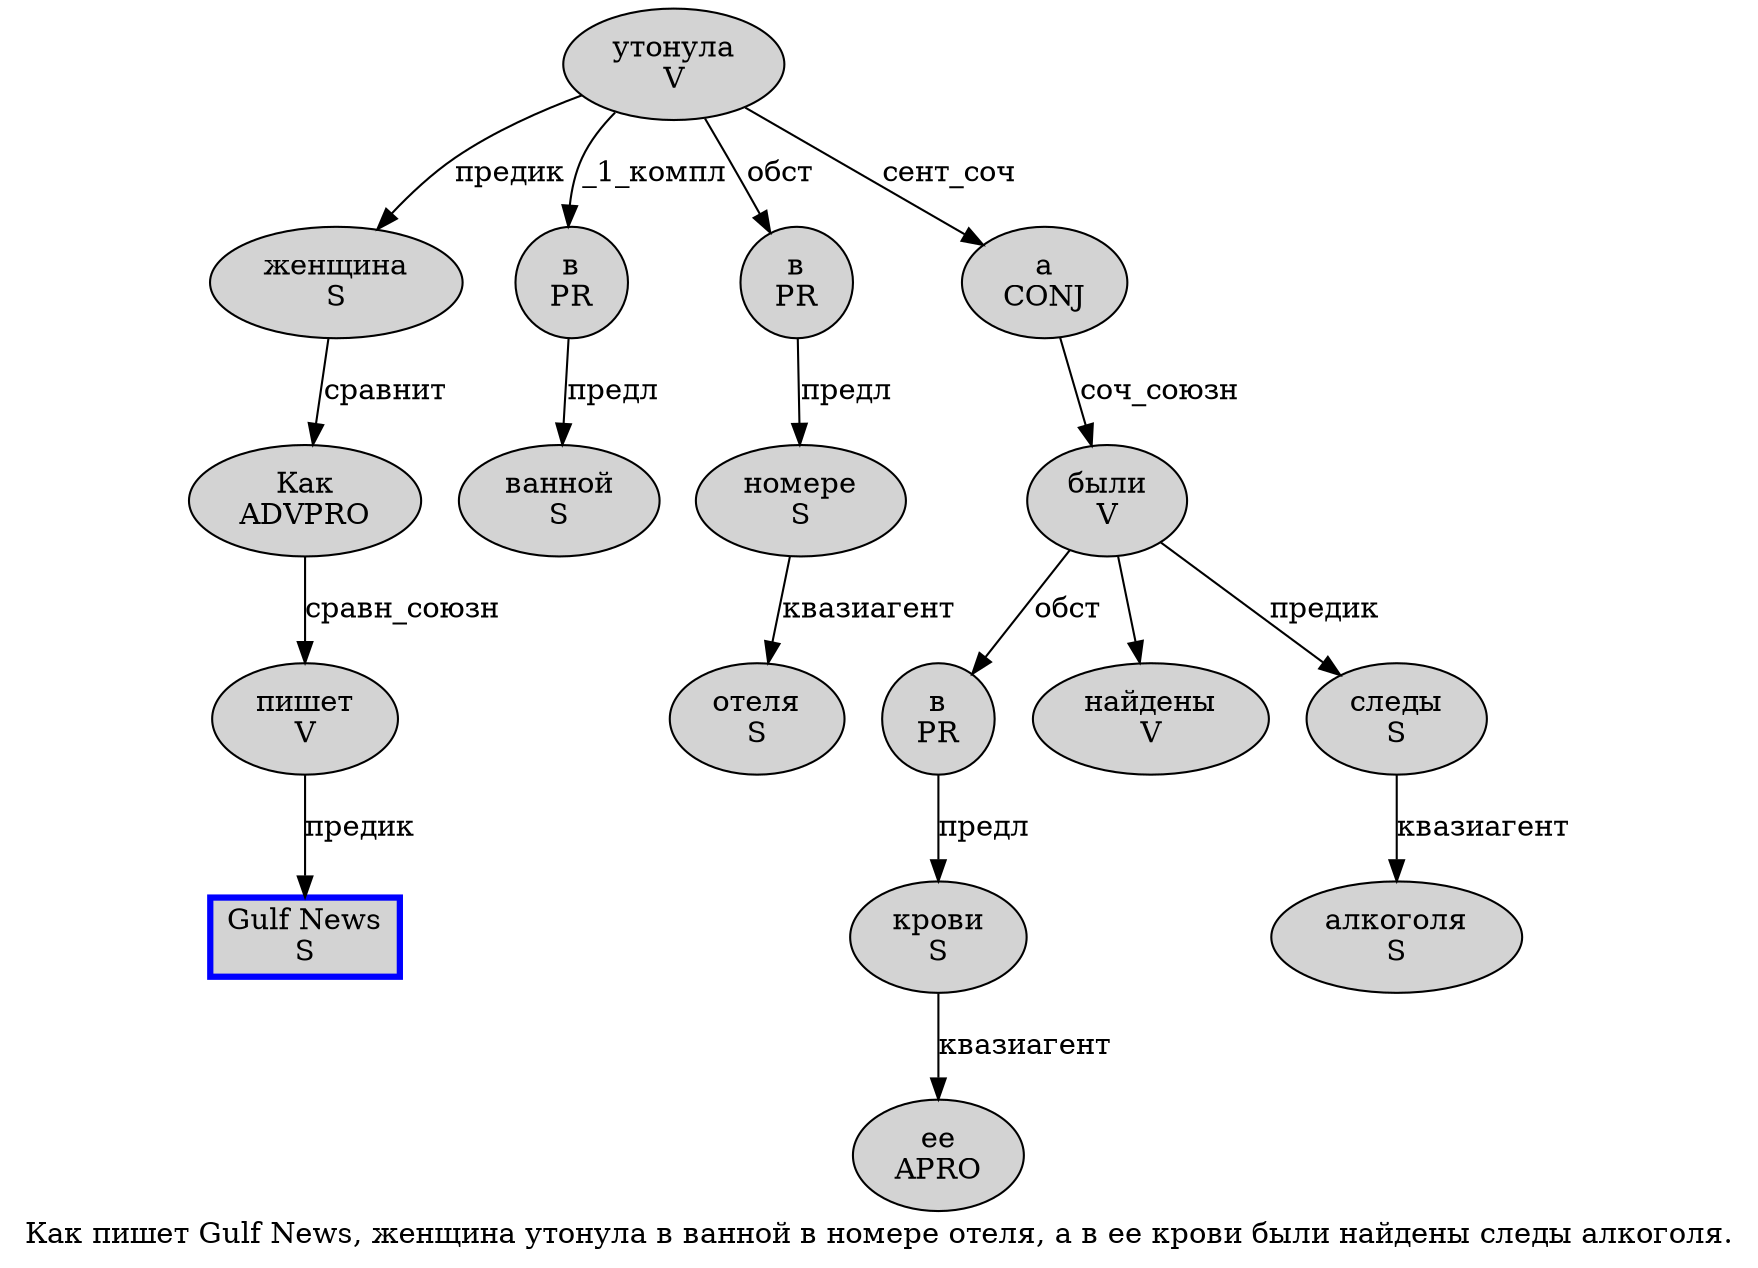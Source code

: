 digraph SENTENCE_1127 {
	graph [label="Как пишет Gulf News, женщина утонула в ванной в номере отеля, а в ее крови были найдены следы алкоголя."]
	node [style=filled]
		0 [label="Как
ADVPRO" color="" fillcolor=lightgray penwidth=1 shape=ellipse]
		1 [label="пишет
V" color="" fillcolor=lightgray penwidth=1 shape=ellipse]
		2 [label="Gulf News
S" color=blue fillcolor=lightgray penwidth=3 shape=box]
		4 [label="женщина
S" color="" fillcolor=lightgray penwidth=1 shape=ellipse]
		5 [label="утонула
V" color="" fillcolor=lightgray penwidth=1 shape=ellipse]
		6 [label="в
PR" color="" fillcolor=lightgray penwidth=1 shape=ellipse]
		7 [label="ванной
S" color="" fillcolor=lightgray penwidth=1 shape=ellipse]
		8 [label="в
PR" color="" fillcolor=lightgray penwidth=1 shape=ellipse]
		9 [label="номере
S" color="" fillcolor=lightgray penwidth=1 shape=ellipse]
		10 [label="отеля
S" color="" fillcolor=lightgray penwidth=1 shape=ellipse]
		12 [label="а
CONJ" color="" fillcolor=lightgray penwidth=1 shape=ellipse]
		13 [label="в
PR" color="" fillcolor=lightgray penwidth=1 shape=ellipse]
		14 [label="ее
APRO" color="" fillcolor=lightgray penwidth=1 shape=ellipse]
		15 [label="крови
S" color="" fillcolor=lightgray penwidth=1 shape=ellipse]
		16 [label="были
V" color="" fillcolor=lightgray penwidth=1 shape=ellipse]
		17 [label="найдены
V" color="" fillcolor=lightgray penwidth=1 shape=ellipse]
		18 [label="следы
S" color="" fillcolor=lightgray penwidth=1 shape=ellipse]
		19 [label="алкоголя
S" color="" fillcolor=lightgray penwidth=1 shape=ellipse]
			9 -> 10 [label="квазиагент"]
			6 -> 7 [label="предл"]
			5 -> 4 [label="предик"]
			5 -> 6 [label="_1_компл"]
			5 -> 8 [label="обст"]
			5 -> 12 [label="сент_соч"]
			4 -> 0 [label="сравнит"]
			12 -> 16 [label="соч_союзн"]
			13 -> 15 [label="предл"]
			18 -> 19 [label="квазиагент"]
			15 -> 14 [label="квазиагент"]
			8 -> 9 [label="предл"]
			1 -> 2 [label="предик"]
			16 -> 13 [label="обст"]
			16 -> 17
			16 -> 18 [label="предик"]
			0 -> 1 [label="сравн_союзн"]
}